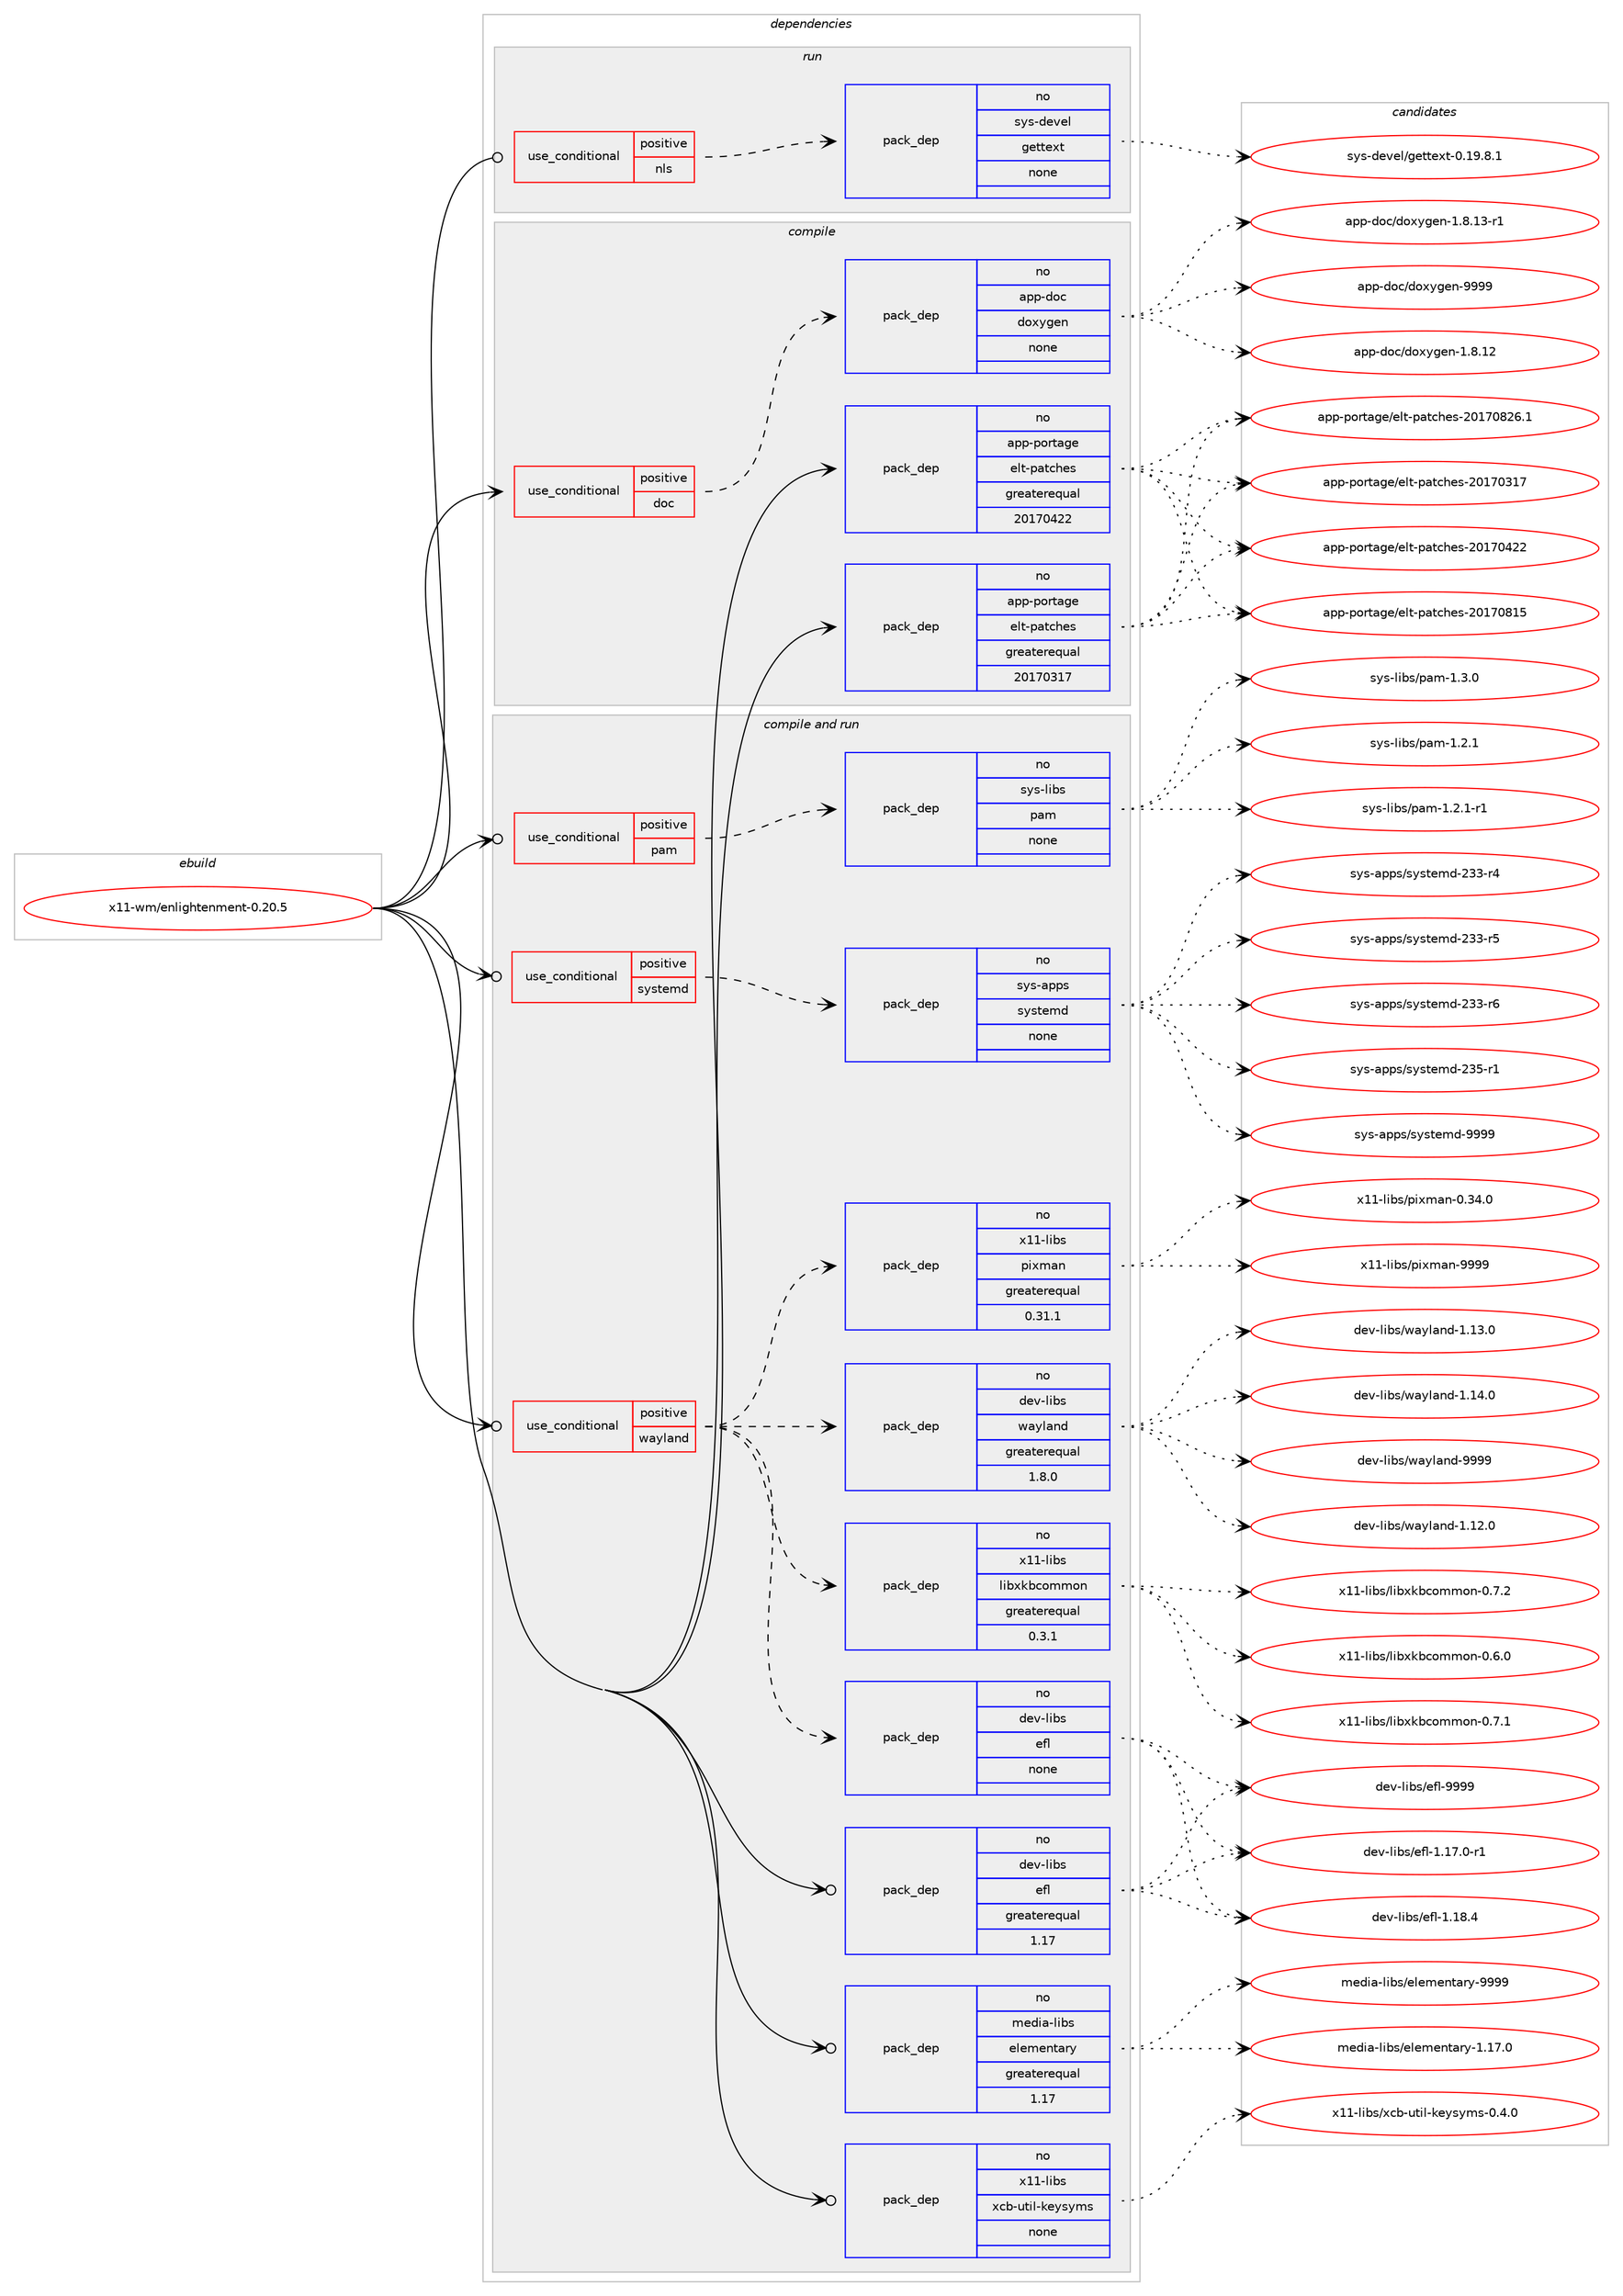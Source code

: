 digraph prolog {

# *************
# Graph options
# *************

newrank=true;
concentrate=true;
compound=true;
graph [rankdir=LR,fontname=Helvetica,fontsize=10,ranksep=1.5];#, ranksep=2.5, nodesep=0.2];
edge  [arrowhead=vee];
node  [fontname=Helvetica,fontsize=10];

# **********
# The ebuild
# **********

subgraph cluster_leftcol {
color=gray;
rank=same;
label=<<i>ebuild</i>>;
id [label="x11-wm/enlightenment-0.20.5", color=red, width=4, href="../x11-wm/enlightenment-0.20.5.svg"];
}

# ****************
# The dependencies
# ****************

subgraph cluster_midcol {
color=gray;
label=<<i>dependencies</i>>;
subgraph cluster_compile {
fillcolor="#eeeeee";
style=filled;
label=<<i>compile</i>>;
subgraph cond124013 {
dependency531644 [label=<<TABLE BORDER="0" CELLBORDER="1" CELLSPACING="0" CELLPADDING="4"><TR><TD ROWSPAN="3" CELLPADDING="10">use_conditional</TD></TR><TR><TD>positive</TD></TR><TR><TD>doc</TD></TR></TABLE>>, shape=none, color=red];
subgraph pack397518 {
dependency531645 [label=<<TABLE BORDER="0" CELLBORDER="1" CELLSPACING="0" CELLPADDING="4" WIDTH="220"><TR><TD ROWSPAN="6" CELLPADDING="30">pack_dep</TD></TR><TR><TD WIDTH="110">no</TD></TR><TR><TD>app-doc</TD></TR><TR><TD>doxygen</TD></TR><TR><TD>none</TD></TR><TR><TD></TD></TR></TABLE>>, shape=none, color=blue];
}
dependency531644:e -> dependency531645:w [weight=20,style="dashed",arrowhead="vee"];
}
id:e -> dependency531644:w [weight=20,style="solid",arrowhead="vee"];
subgraph pack397519 {
dependency531646 [label=<<TABLE BORDER="0" CELLBORDER="1" CELLSPACING="0" CELLPADDING="4" WIDTH="220"><TR><TD ROWSPAN="6" CELLPADDING="30">pack_dep</TD></TR><TR><TD WIDTH="110">no</TD></TR><TR><TD>app-portage</TD></TR><TR><TD>elt-patches</TD></TR><TR><TD>greaterequal</TD></TR><TR><TD>20170317</TD></TR></TABLE>>, shape=none, color=blue];
}
id:e -> dependency531646:w [weight=20,style="solid",arrowhead="vee"];
subgraph pack397520 {
dependency531647 [label=<<TABLE BORDER="0" CELLBORDER="1" CELLSPACING="0" CELLPADDING="4" WIDTH="220"><TR><TD ROWSPAN="6" CELLPADDING="30">pack_dep</TD></TR><TR><TD WIDTH="110">no</TD></TR><TR><TD>app-portage</TD></TR><TR><TD>elt-patches</TD></TR><TR><TD>greaterequal</TD></TR><TR><TD>20170422</TD></TR></TABLE>>, shape=none, color=blue];
}
id:e -> dependency531647:w [weight=20,style="solid",arrowhead="vee"];
}
subgraph cluster_compileandrun {
fillcolor="#eeeeee";
style=filled;
label=<<i>compile and run</i>>;
subgraph cond124014 {
dependency531648 [label=<<TABLE BORDER="0" CELLBORDER="1" CELLSPACING="0" CELLPADDING="4"><TR><TD ROWSPAN="3" CELLPADDING="10">use_conditional</TD></TR><TR><TD>positive</TD></TR><TR><TD>pam</TD></TR></TABLE>>, shape=none, color=red];
subgraph pack397521 {
dependency531649 [label=<<TABLE BORDER="0" CELLBORDER="1" CELLSPACING="0" CELLPADDING="4" WIDTH="220"><TR><TD ROWSPAN="6" CELLPADDING="30">pack_dep</TD></TR><TR><TD WIDTH="110">no</TD></TR><TR><TD>sys-libs</TD></TR><TR><TD>pam</TD></TR><TR><TD>none</TD></TR><TR><TD></TD></TR></TABLE>>, shape=none, color=blue];
}
dependency531648:e -> dependency531649:w [weight=20,style="dashed",arrowhead="vee"];
}
id:e -> dependency531648:w [weight=20,style="solid",arrowhead="odotvee"];
subgraph cond124015 {
dependency531650 [label=<<TABLE BORDER="0" CELLBORDER="1" CELLSPACING="0" CELLPADDING="4"><TR><TD ROWSPAN="3" CELLPADDING="10">use_conditional</TD></TR><TR><TD>positive</TD></TR><TR><TD>systemd</TD></TR></TABLE>>, shape=none, color=red];
subgraph pack397522 {
dependency531651 [label=<<TABLE BORDER="0" CELLBORDER="1" CELLSPACING="0" CELLPADDING="4" WIDTH="220"><TR><TD ROWSPAN="6" CELLPADDING="30">pack_dep</TD></TR><TR><TD WIDTH="110">no</TD></TR><TR><TD>sys-apps</TD></TR><TR><TD>systemd</TD></TR><TR><TD>none</TD></TR><TR><TD></TD></TR></TABLE>>, shape=none, color=blue];
}
dependency531650:e -> dependency531651:w [weight=20,style="dashed",arrowhead="vee"];
}
id:e -> dependency531650:w [weight=20,style="solid",arrowhead="odotvee"];
subgraph cond124016 {
dependency531652 [label=<<TABLE BORDER="0" CELLBORDER="1" CELLSPACING="0" CELLPADDING="4"><TR><TD ROWSPAN="3" CELLPADDING="10">use_conditional</TD></TR><TR><TD>positive</TD></TR><TR><TD>wayland</TD></TR></TABLE>>, shape=none, color=red];
subgraph pack397523 {
dependency531653 [label=<<TABLE BORDER="0" CELLBORDER="1" CELLSPACING="0" CELLPADDING="4" WIDTH="220"><TR><TD ROWSPAN="6" CELLPADDING="30">pack_dep</TD></TR><TR><TD WIDTH="110">no</TD></TR><TR><TD>dev-libs</TD></TR><TR><TD>efl</TD></TR><TR><TD>none</TD></TR><TR><TD></TD></TR></TABLE>>, shape=none, color=blue];
}
dependency531652:e -> dependency531653:w [weight=20,style="dashed",arrowhead="vee"];
subgraph pack397524 {
dependency531654 [label=<<TABLE BORDER="0" CELLBORDER="1" CELLSPACING="0" CELLPADDING="4" WIDTH="220"><TR><TD ROWSPAN="6" CELLPADDING="30">pack_dep</TD></TR><TR><TD WIDTH="110">no</TD></TR><TR><TD>dev-libs</TD></TR><TR><TD>wayland</TD></TR><TR><TD>greaterequal</TD></TR><TR><TD>1.8.0</TD></TR></TABLE>>, shape=none, color=blue];
}
dependency531652:e -> dependency531654:w [weight=20,style="dashed",arrowhead="vee"];
subgraph pack397525 {
dependency531655 [label=<<TABLE BORDER="0" CELLBORDER="1" CELLSPACING="0" CELLPADDING="4" WIDTH="220"><TR><TD ROWSPAN="6" CELLPADDING="30">pack_dep</TD></TR><TR><TD WIDTH="110">no</TD></TR><TR><TD>x11-libs</TD></TR><TR><TD>pixman</TD></TR><TR><TD>greaterequal</TD></TR><TR><TD>0.31.1</TD></TR></TABLE>>, shape=none, color=blue];
}
dependency531652:e -> dependency531655:w [weight=20,style="dashed",arrowhead="vee"];
subgraph pack397526 {
dependency531656 [label=<<TABLE BORDER="0" CELLBORDER="1" CELLSPACING="0" CELLPADDING="4" WIDTH="220"><TR><TD ROWSPAN="6" CELLPADDING="30">pack_dep</TD></TR><TR><TD WIDTH="110">no</TD></TR><TR><TD>x11-libs</TD></TR><TR><TD>libxkbcommon</TD></TR><TR><TD>greaterequal</TD></TR><TR><TD>0.3.1</TD></TR></TABLE>>, shape=none, color=blue];
}
dependency531652:e -> dependency531656:w [weight=20,style="dashed",arrowhead="vee"];
}
id:e -> dependency531652:w [weight=20,style="solid",arrowhead="odotvee"];
subgraph pack397527 {
dependency531657 [label=<<TABLE BORDER="0" CELLBORDER="1" CELLSPACING="0" CELLPADDING="4" WIDTH="220"><TR><TD ROWSPAN="6" CELLPADDING="30">pack_dep</TD></TR><TR><TD WIDTH="110">no</TD></TR><TR><TD>dev-libs</TD></TR><TR><TD>efl</TD></TR><TR><TD>greaterequal</TD></TR><TR><TD>1.17</TD></TR></TABLE>>, shape=none, color=blue];
}
id:e -> dependency531657:w [weight=20,style="solid",arrowhead="odotvee"];
subgraph pack397528 {
dependency531658 [label=<<TABLE BORDER="0" CELLBORDER="1" CELLSPACING="0" CELLPADDING="4" WIDTH="220"><TR><TD ROWSPAN="6" CELLPADDING="30">pack_dep</TD></TR><TR><TD WIDTH="110">no</TD></TR><TR><TD>media-libs</TD></TR><TR><TD>elementary</TD></TR><TR><TD>greaterequal</TD></TR><TR><TD>1.17</TD></TR></TABLE>>, shape=none, color=blue];
}
id:e -> dependency531658:w [weight=20,style="solid",arrowhead="odotvee"];
subgraph pack397529 {
dependency531659 [label=<<TABLE BORDER="0" CELLBORDER="1" CELLSPACING="0" CELLPADDING="4" WIDTH="220"><TR><TD ROWSPAN="6" CELLPADDING="30">pack_dep</TD></TR><TR><TD WIDTH="110">no</TD></TR><TR><TD>x11-libs</TD></TR><TR><TD>xcb-util-keysyms</TD></TR><TR><TD>none</TD></TR><TR><TD></TD></TR></TABLE>>, shape=none, color=blue];
}
id:e -> dependency531659:w [weight=20,style="solid",arrowhead="odotvee"];
}
subgraph cluster_run {
fillcolor="#eeeeee";
style=filled;
label=<<i>run</i>>;
subgraph cond124017 {
dependency531660 [label=<<TABLE BORDER="0" CELLBORDER="1" CELLSPACING="0" CELLPADDING="4"><TR><TD ROWSPAN="3" CELLPADDING="10">use_conditional</TD></TR><TR><TD>positive</TD></TR><TR><TD>nls</TD></TR></TABLE>>, shape=none, color=red];
subgraph pack397530 {
dependency531661 [label=<<TABLE BORDER="0" CELLBORDER="1" CELLSPACING="0" CELLPADDING="4" WIDTH="220"><TR><TD ROWSPAN="6" CELLPADDING="30">pack_dep</TD></TR><TR><TD WIDTH="110">no</TD></TR><TR><TD>sys-devel</TD></TR><TR><TD>gettext</TD></TR><TR><TD>none</TD></TR><TR><TD></TD></TR></TABLE>>, shape=none, color=blue];
}
dependency531660:e -> dependency531661:w [weight=20,style="dashed",arrowhead="vee"];
}
id:e -> dependency531660:w [weight=20,style="solid",arrowhead="odot"];
}
}

# **************
# The candidates
# **************

subgraph cluster_choices {
rank=same;
color=gray;
label=<<i>candidates</i>>;

subgraph choice397518 {
color=black;
nodesep=1;
choice9711211245100111994710011112012110310111045494656464950 [label="app-doc/doxygen-1.8.12", color=red, width=4,href="../app-doc/doxygen-1.8.12.svg"];
choice97112112451001119947100111120121103101110454946564649514511449 [label="app-doc/doxygen-1.8.13-r1", color=red, width=4,href="../app-doc/doxygen-1.8.13-r1.svg"];
choice971121124510011199471001111201211031011104557575757 [label="app-doc/doxygen-9999", color=red, width=4,href="../app-doc/doxygen-9999.svg"];
dependency531645:e -> choice9711211245100111994710011112012110310111045494656464950:w [style=dotted,weight="100"];
dependency531645:e -> choice97112112451001119947100111120121103101110454946564649514511449:w [style=dotted,weight="100"];
dependency531645:e -> choice971121124510011199471001111201211031011104557575757:w [style=dotted,weight="100"];
}
subgraph choice397519 {
color=black;
nodesep=1;
choice97112112451121111141169710310147101108116451129711699104101115455048495548514955 [label="app-portage/elt-patches-20170317", color=red, width=4,href="../app-portage/elt-patches-20170317.svg"];
choice97112112451121111141169710310147101108116451129711699104101115455048495548525050 [label="app-portage/elt-patches-20170422", color=red, width=4,href="../app-portage/elt-patches-20170422.svg"];
choice97112112451121111141169710310147101108116451129711699104101115455048495548564953 [label="app-portage/elt-patches-20170815", color=red, width=4,href="../app-portage/elt-patches-20170815.svg"];
choice971121124511211111411697103101471011081164511297116991041011154550484955485650544649 [label="app-portage/elt-patches-20170826.1", color=red, width=4,href="../app-portage/elt-patches-20170826.1.svg"];
dependency531646:e -> choice97112112451121111141169710310147101108116451129711699104101115455048495548514955:w [style=dotted,weight="100"];
dependency531646:e -> choice97112112451121111141169710310147101108116451129711699104101115455048495548525050:w [style=dotted,weight="100"];
dependency531646:e -> choice97112112451121111141169710310147101108116451129711699104101115455048495548564953:w [style=dotted,weight="100"];
dependency531646:e -> choice971121124511211111411697103101471011081164511297116991041011154550484955485650544649:w [style=dotted,weight="100"];
}
subgraph choice397520 {
color=black;
nodesep=1;
choice97112112451121111141169710310147101108116451129711699104101115455048495548514955 [label="app-portage/elt-patches-20170317", color=red, width=4,href="../app-portage/elt-patches-20170317.svg"];
choice97112112451121111141169710310147101108116451129711699104101115455048495548525050 [label="app-portage/elt-patches-20170422", color=red, width=4,href="../app-portage/elt-patches-20170422.svg"];
choice97112112451121111141169710310147101108116451129711699104101115455048495548564953 [label="app-portage/elt-patches-20170815", color=red, width=4,href="../app-portage/elt-patches-20170815.svg"];
choice971121124511211111411697103101471011081164511297116991041011154550484955485650544649 [label="app-portage/elt-patches-20170826.1", color=red, width=4,href="../app-portage/elt-patches-20170826.1.svg"];
dependency531647:e -> choice97112112451121111141169710310147101108116451129711699104101115455048495548514955:w [style=dotted,weight="100"];
dependency531647:e -> choice97112112451121111141169710310147101108116451129711699104101115455048495548525050:w [style=dotted,weight="100"];
dependency531647:e -> choice97112112451121111141169710310147101108116451129711699104101115455048495548564953:w [style=dotted,weight="100"];
dependency531647:e -> choice971121124511211111411697103101471011081164511297116991041011154550484955485650544649:w [style=dotted,weight="100"];
}
subgraph choice397521 {
color=black;
nodesep=1;
choice11512111545108105981154711297109454946504649 [label="sys-libs/pam-1.2.1", color=red, width=4,href="../sys-libs/pam-1.2.1.svg"];
choice115121115451081059811547112971094549465046494511449 [label="sys-libs/pam-1.2.1-r1", color=red, width=4,href="../sys-libs/pam-1.2.1-r1.svg"];
choice11512111545108105981154711297109454946514648 [label="sys-libs/pam-1.3.0", color=red, width=4,href="../sys-libs/pam-1.3.0.svg"];
dependency531649:e -> choice11512111545108105981154711297109454946504649:w [style=dotted,weight="100"];
dependency531649:e -> choice115121115451081059811547112971094549465046494511449:w [style=dotted,weight="100"];
dependency531649:e -> choice11512111545108105981154711297109454946514648:w [style=dotted,weight="100"];
}
subgraph choice397522 {
color=black;
nodesep=1;
choice115121115459711211211547115121115116101109100455051514511452 [label="sys-apps/systemd-233-r4", color=red, width=4,href="../sys-apps/systemd-233-r4.svg"];
choice115121115459711211211547115121115116101109100455051514511453 [label="sys-apps/systemd-233-r5", color=red, width=4,href="../sys-apps/systemd-233-r5.svg"];
choice115121115459711211211547115121115116101109100455051514511454 [label="sys-apps/systemd-233-r6", color=red, width=4,href="../sys-apps/systemd-233-r6.svg"];
choice115121115459711211211547115121115116101109100455051534511449 [label="sys-apps/systemd-235-r1", color=red, width=4,href="../sys-apps/systemd-235-r1.svg"];
choice1151211154597112112115471151211151161011091004557575757 [label="sys-apps/systemd-9999", color=red, width=4,href="../sys-apps/systemd-9999.svg"];
dependency531651:e -> choice115121115459711211211547115121115116101109100455051514511452:w [style=dotted,weight="100"];
dependency531651:e -> choice115121115459711211211547115121115116101109100455051514511453:w [style=dotted,weight="100"];
dependency531651:e -> choice115121115459711211211547115121115116101109100455051514511454:w [style=dotted,weight="100"];
dependency531651:e -> choice115121115459711211211547115121115116101109100455051534511449:w [style=dotted,weight="100"];
dependency531651:e -> choice1151211154597112112115471151211151161011091004557575757:w [style=dotted,weight="100"];
}
subgraph choice397523 {
color=black;
nodesep=1;
choice100101118451081059811547101102108454946495546484511449 [label="dev-libs/efl-1.17.0-r1", color=red, width=4,href="../dev-libs/efl-1.17.0-r1.svg"];
choice10010111845108105981154710110210845494649564652 [label="dev-libs/efl-1.18.4", color=red, width=4,href="../dev-libs/efl-1.18.4.svg"];
choice1001011184510810598115471011021084557575757 [label="dev-libs/efl-9999", color=red, width=4,href="../dev-libs/efl-9999.svg"];
dependency531653:e -> choice100101118451081059811547101102108454946495546484511449:w [style=dotted,weight="100"];
dependency531653:e -> choice10010111845108105981154710110210845494649564652:w [style=dotted,weight="100"];
dependency531653:e -> choice1001011184510810598115471011021084557575757:w [style=dotted,weight="100"];
}
subgraph choice397524 {
color=black;
nodesep=1;
choice100101118451081059811547119971211089711010045494649504648 [label="dev-libs/wayland-1.12.0", color=red, width=4,href="../dev-libs/wayland-1.12.0.svg"];
choice100101118451081059811547119971211089711010045494649514648 [label="dev-libs/wayland-1.13.0", color=red, width=4,href="../dev-libs/wayland-1.13.0.svg"];
choice100101118451081059811547119971211089711010045494649524648 [label="dev-libs/wayland-1.14.0", color=red, width=4,href="../dev-libs/wayland-1.14.0.svg"];
choice10010111845108105981154711997121108971101004557575757 [label="dev-libs/wayland-9999", color=red, width=4,href="../dev-libs/wayland-9999.svg"];
dependency531654:e -> choice100101118451081059811547119971211089711010045494649504648:w [style=dotted,weight="100"];
dependency531654:e -> choice100101118451081059811547119971211089711010045494649514648:w [style=dotted,weight="100"];
dependency531654:e -> choice100101118451081059811547119971211089711010045494649524648:w [style=dotted,weight="100"];
dependency531654:e -> choice10010111845108105981154711997121108971101004557575757:w [style=dotted,weight="100"];
}
subgraph choice397525 {
color=black;
nodesep=1;
choice12049494510810598115471121051201099711045484651524648 [label="x11-libs/pixman-0.34.0", color=red, width=4,href="../x11-libs/pixman-0.34.0.svg"];
choice1204949451081059811547112105120109971104557575757 [label="x11-libs/pixman-9999", color=red, width=4,href="../x11-libs/pixman-9999.svg"];
dependency531655:e -> choice12049494510810598115471121051201099711045484651524648:w [style=dotted,weight="100"];
dependency531655:e -> choice1204949451081059811547112105120109971104557575757:w [style=dotted,weight="100"];
}
subgraph choice397526 {
color=black;
nodesep=1;
choice1204949451081059811547108105981201079899111109109111110454846544648 [label="x11-libs/libxkbcommon-0.6.0", color=red, width=4,href="../x11-libs/libxkbcommon-0.6.0.svg"];
choice1204949451081059811547108105981201079899111109109111110454846554649 [label="x11-libs/libxkbcommon-0.7.1", color=red, width=4,href="../x11-libs/libxkbcommon-0.7.1.svg"];
choice1204949451081059811547108105981201079899111109109111110454846554650 [label="x11-libs/libxkbcommon-0.7.2", color=red, width=4,href="../x11-libs/libxkbcommon-0.7.2.svg"];
dependency531656:e -> choice1204949451081059811547108105981201079899111109109111110454846544648:w [style=dotted,weight="100"];
dependency531656:e -> choice1204949451081059811547108105981201079899111109109111110454846554649:w [style=dotted,weight="100"];
dependency531656:e -> choice1204949451081059811547108105981201079899111109109111110454846554650:w [style=dotted,weight="100"];
}
subgraph choice397527 {
color=black;
nodesep=1;
choice100101118451081059811547101102108454946495546484511449 [label="dev-libs/efl-1.17.0-r1", color=red, width=4,href="../dev-libs/efl-1.17.0-r1.svg"];
choice10010111845108105981154710110210845494649564652 [label="dev-libs/efl-1.18.4", color=red, width=4,href="../dev-libs/efl-1.18.4.svg"];
choice1001011184510810598115471011021084557575757 [label="dev-libs/efl-9999", color=red, width=4,href="../dev-libs/efl-9999.svg"];
dependency531657:e -> choice100101118451081059811547101102108454946495546484511449:w [style=dotted,weight="100"];
dependency531657:e -> choice10010111845108105981154710110210845494649564652:w [style=dotted,weight="100"];
dependency531657:e -> choice1001011184510810598115471011021084557575757:w [style=dotted,weight="100"];
}
subgraph choice397528 {
color=black;
nodesep=1;
choice109101100105974510810598115471011081011091011101169711412145494649554648 [label="media-libs/elementary-1.17.0", color=red, width=4,href="../media-libs/elementary-1.17.0.svg"];
choice10910110010597451081059811547101108101109101110116971141214557575757 [label="media-libs/elementary-9999", color=red, width=4,href="../media-libs/elementary-9999.svg"];
dependency531658:e -> choice109101100105974510810598115471011081011091011101169711412145494649554648:w [style=dotted,weight="100"];
dependency531658:e -> choice10910110010597451081059811547101108101109101110116971141214557575757:w [style=dotted,weight="100"];
}
subgraph choice397529 {
color=black;
nodesep=1;
choice120494945108105981154712099984511711610510845107101121115121109115454846524648 [label="x11-libs/xcb-util-keysyms-0.4.0", color=red, width=4,href="../x11-libs/xcb-util-keysyms-0.4.0.svg"];
dependency531659:e -> choice120494945108105981154712099984511711610510845107101121115121109115454846524648:w [style=dotted,weight="100"];
}
subgraph choice397530 {
color=black;
nodesep=1;
choice1151211154510010111810110847103101116116101120116454846495746564649 [label="sys-devel/gettext-0.19.8.1", color=red, width=4,href="../sys-devel/gettext-0.19.8.1.svg"];
dependency531661:e -> choice1151211154510010111810110847103101116116101120116454846495746564649:w [style=dotted,weight="100"];
}
}

}
